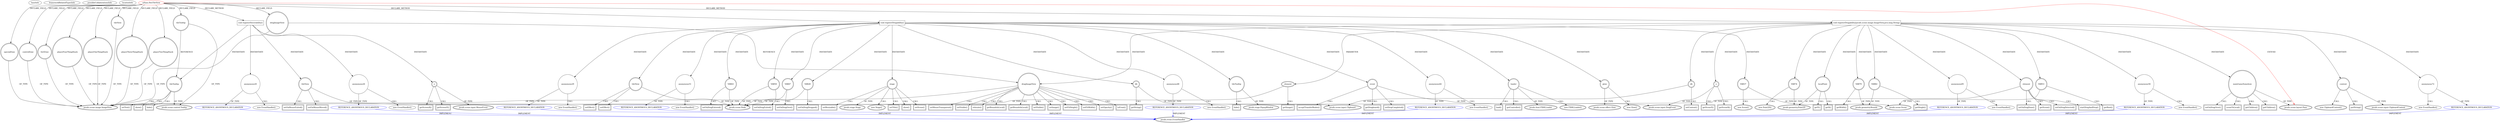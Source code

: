 digraph {
baseInfo[graphId=3900,category="extension_graph",isAnonymous=false,possibleRelation=true]
frameworkRelatedTypesInfo[0="javafx.scene.layout.Pane"]
possibleCollaborationsInfo[0="3900~CLIENT_METHOD_DECLARATION-INSTANTIATION-~javafx.scene.layout.Pane ~javafx.event.EventHandler ~false~true"]
locationInfo[projectName="prashker-KingsSGF",filePath="/prashker-KingsSGF/KingsSGF-master/src/uiSam/HexTileView.java",contextSignature="HexTileView",graphId="3900"]
0[label="uiSam.HexTileView",vertexType="ROOT_CLIENT_CLASS_DECLARATION",isFrameworkType=false,color=red]
1[label="javafx.scene.layout.Pane",vertexType="FRAMEWORK_CLASS_TYPE",isFrameworkType=true,peripheries=2]
2[label="controlZone",vertexType="FIELD_DECLARATION",isFrameworkType=true,peripheries=2,shape=circle]
3[label="javafx.scene.image.ImageView",vertexType="FRAMEWORK_CLASS_TYPE",isFrameworkType=true,peripheries=2]
4[label="dragImageView",vertexType="FIELD_DECLARATION",isFrameworkType=true,peripheries=2,shape=circle]
6[label="fortZone",vertexType="FIELD_DECLARATION",isFrameworkType=true,peripheries=2,shape=circle]
8[label="playerFourThingStack",vertexType="FIELD_DECLARATION",isFrameworkType=true,peripheries=2,shape=circle]
10[label="playerOneThingStack",vertexType="FIELD_DECLARATION",isFrameworkType=true,peripheries=2,shape=circle]
12[label="playerThreeThingStack",vertexType="FIELD_DECLARATION",isFrameworkType=true,peripheries=2,shape=circle]
14[label="playerTwoThingStack",vertexType="FIELD_DECLARATION",isFrameworkType=true,peripheries=2,shape=circle]
16[label="specialZone",vertexType="FIELD_DECLARATION",isFrameworkType=true,peripheries=2,shape=circle]
18[label="tileTooltip",vertexType="FIELD_DECLARATION",isFrameworkType=true,peripheries=2,shape=circle]
19[label="javafx.scene.control.Tooltip",vertexType="FRAMEWORK_CLASS_TYPE",isFrameworkType=true,peripheries=2]
20[label="tileView",vertexType="FIELD_DECLARATION",isFrameworkType=true,peripheries=2,shape=circle]
78[label="void registerHoverability()",vertexType="CLIENT_METHOD_DECLARATION",isFrameworkType=false,shape=box]
79[label="tileView",vertexType="VARIABLE_EXPRESION",isFrameworkType=true,peripheries=2,shape=circle]
81[label="javafx.scene.Node",vertexType="FRAMEWORK_CLASS_TYPE",isFrameworkType=true,peripheries=2]
80[label="setOnMouseMoved()",vertexType="INSIDE_CALL",isFrameworkType=true,peripheries=2,shape=box]
83[label="anonymous20",vertexType="VARIABLE_EXPRESION",isFrameworkType=false,shape=circle]
84[label="REFERENCE_ANONYMOUS_DECLARATION",vertexType="REFERENCE_ANONYMOUS_DECLARATION",isFrameworkType=false,color=blue]
85[label="javafx.event.EventHandler",vertexType="FRAMEWORK_INTERFACE_TYPE",isFrameworkType=true,peripheries=2]
82[label="new EventHandler()",vertexType="CONSTRUCTOR_CALL",isFrameworkType=false]
86[label="tileTooltip",vertexType="VARIABLE_EXPRESION",isFrameworkType=true,peripheries=2,shape=circle]
87[label="setText()",vertexType="INSIDE_CALL",isFrameworkType=true,peripheries=2,shape=box]
90[label="show()",vertexType="INSIDE_CALL",isFrameworkType=true,peripheries=2,shape=box]
91[label="e",vertexType="VARIABLE_EXPRESION",isFrameworkType=true,peripheries=2,shape=circle]
93[label="javafx.scene.input.MouseEvent",vertexType="FRAMEWORK_CLASS_TYPE",isFrameworkType=true,peripheries=2]
92[label="getScreenX()",vertexType="INSIDE_CALL",isFrameworkType=true,peripheries=2,shape=box]
95[label="getScreenY()",vertexType="INSIDE_CALL",isFrameworkType=true,peripheries=2,shape=box]
97[label="setOnMouseExited()",vertexType="INSIDE_CALL",isFrameworkType=true,peripheries=2,shape=box]
99[label="anonymous26",vertexType="VARIABLE_EXPRESION",isFrameworkType=false,shape=circle]
100[label="REFERENCE_ANONYMOUS_DECLARATION",vertexType="REFERENCE_ANONYMOUS_DECLARATION",isFrameworkType=false,color=blue]
98[label="new EventHandler()",vertexType="CONSTRUCTOR_CALL",isFrameworkType=false]
103[label="hide()",vertexType="INSIDE_CALL",isFrameworkType=true,peripheries=2,shape=box]
104[label="void registerDragability()",vertexType="CLIENT_METHOD_DECLARATION",isFrameworkType=false,shape=box]
105[label="VAR28",vertexType="VARIABLE_EXPRESION",isFrameworkType=true,peripheries=2,shape=circle]
106[label="setOnDragDropped()",vertexType="INSIDE_CALL",isFrameworkType=true,peripheries=2,shape=box]
109[label="anonymous29",vertexType="VARIABLE_EXPRESION",isFrameworkType=false,shape=circle]
110[label="REFERENCE_ANONYMOUS_DECLARATION",vertexType="REFERENCE_ANONYMOUS_DECLARATION",isFrameworkType=false,color=blue]
108[label="new EventHandler()",vertexType="CONSTRUCTOR_CALL",isFrameworkType=false]
112[label="event",vertexType="VARIABLE_EXPRESION",isFrameworkType=true,peripheries=2,shape=circle]
114[label="javafx.scene.input.DragEvent",vertexType="FRAMEWORK_CLASS_TYPE",isFrameworkType=true,peripheries=2]
113[label="getDragboard()",vertexType="INSIDE_CALL",isFrameworkType=true,peripheries=2,shape=box]
115[label="db",vertexType="VARIABLE_EXPRESION",isFrameworkType=true,peripheries=2,shape=circle]
117[label="javafx.scene.input.Clipboard",vertexType="FRAMEWORK_CLASS_TYPE",isFrameworkType=true,peripheries=2]
116[label="getString()",vertexType="INSIDE_CALL",isFrameworkType=true,peripheries=2,shape=box]
119[label="loader",vertexType="VARIABLE_EXPRESION",isFrameworkType=true,peripheries=2,shape=circle]
120[label="javafx.fxml.FXMLLoader",vertexType="FRAMEWORK_CLASS_TYPE",isFrameworkType=true,peripheries=2]
118[label="new FXMLLoader()",vertexType="CONSTRUCTOR_CALL",isFrameworkType=true,peripheries=2]
122[label="load()",vertexType="INSIDE_CALL",isFrameworkType=true,peripheries=2,shape=box]
124[label="stage",vertexType="VARIABLE_EXPRESION",isFrameworkType=true,peripheries=2,shape=circle]
125[label="javafx.stage.Stage",vertexType="FRAMEWORK_CLASS_TYPE",isFrameworkType=true,peripheries=2]
123[label="new Stage()",vertexType="CONSTRUCTOR_CALL",isFrameworkType=true,peripheries=2]
127[label="setTitle()",vertexType="INSIDE_CALL",isFrameworkType=true,peripheries=2,shape=box]
129[label="setScene()",vertexType="INSIDE_CALL",isFrameworkType=true,peripheries=2,shape=box]
131[label="VAR37",vertexType="VARIABLE_EXPRESION",isFrameworkType=true,peripheries=2,shape=circle]
132[label="javafx.scene.Scene",vertexType="FRAMEWORK_CLASS_TYPE",isFrameworkType=true,peripheries=2]
130[label="new Scene()",vertexType="CONSTRUCTOR_CALL",isFrameworkType=true,peripheries=2]
134[label="setResizable()",vertexType="INSIDE_CALL",isFrameworkType=true,peripheries=2,shape=box]
136[label="getController()",vertexType="INSIDE_CALL",isFrameworkType=true,peripheries=2,shape=box]
138[label="show()",vertexType="INSIDE_CALL",isFrameworkType=true,peripheries=2,shape=box]
140[label="setDropCompleted()",vertexType="INSIDE_CALL",isFrameworkType=true,peripheries=2,shape=box]
141[label="tileTooltip",vertexType="VARIABLE_EXPRESION",isFrameworkType=true,peripheries=2,shape=circle]
143[label="javafx.stage.PopupWindow",vertexType="FRAMEWORK_CLASS_TYPE",isFrameworkType=true,peripheries=2]
142[label="hide()",vertexType="INSIDE_CALL",isFrameworkType=true,peripheries=2,shape=box]
144[label="VAR43",vertexType="VARIABLE_EXPRESION",isFrameworkType=true,peripheries=2,shape=circle]
145[label="setOnDragEntered()",vertexType="INSIDE_CALL",isFrameworkType=true,peripheries=2,shape=box]
148[label="anonymous44",vertexType="VARIABLE_EXPRESION",isFrameworkType=false,shape=circle]
149[label="REFERENCE_ANONYMOUS_DECLARATION",vertexType="REFERENCE_ANONYMOUS_DECLARATION",isFrameworkType=false,color=blue]
147[label="new EventHandler()",vertexType="CONSTRUCTOR_CALL",isFrameworkType=false]
152[label="glow",vertexType="VARIABLE_EXPRESION",isFrameworkType=true,peripheries=2,shape=circle]
153[label="javafx.scene.effect.Glow",vertexType="FRAMEWORK_CLASS_TYPE",isFrameworkType=true,peripheries=2]
151[label="new Glow()",vertexType="CONSTRUCTOR_CALL",isFrameworkType=true,peripheries=2]
154[label="tileView",vertexType="VARIABLE_EXPRESION",isFrameworkType=true,peripheries=2,shape=circle]
155[label="setEffect()",vertexType="INSIDE_CALL",isFrameworkType=true,peripheries=2,shape=box]
157[label="VAR47",vertexType="VARIABLE_EXPRESION",isFrameworkType=true,peripheries=2,shape=circle]
158[label="setOnDragOver()",vertexType="INSIDE_CALL",isFrameworkType=true,peripheries=2,shape=box]
161[label="anonymous48",vertexType="VARIABLE_EXPRESION",isFrameworkType=false,shape=circle]
162[label="REFERENCE_ANONYMOUS_DECLARATION",vertexType="REFERENCE_ANONYMOUS_DECLARATION",isFrameworkType=false,color=blue]
160[label="new EventHandler()",vertexType="CONSTRUCTOR_CALL",isFrameworkType=false]
165[label="acceptTransferModes()",vertexType="INSIDE_CALL",isFrameworkType=true,peripheries=2,shape=box]
166[label="VAR50",vertexType="VARIABLE_EXPRESION",isFrameworkType=true,peripheries=2,shape=circle]
167[label="setOnDragExited()",vertexType="INSIDE_CALL",isFrameworkType=true,peripheries=2,shape=box]
170[label="anonymous51",vertexType="VARIABLE_EXPRESION",isFrameworkType=false,shape=circle]
171[label="REFERENCE_ANONYMOUS_DECLARATION",vertexType="REFERENCE_ANONYMOUS_DECLARATION",isFrameworkType=false,color=blue]
169[label="new EventHandler()",vertexType="CONSTRUCTOR_CALL",isFrameworkType=false]
174[label="setEffect()",vertexType="INSIDE_CALL",isFrameworkType=true,peripheries=2,shape=box]
175[label="void registerDragability(javafx.scene.image.ImageView,java.lang.String)",vertexType="CLIENT_METHOD_DECLARATION",isFrameworkType=false,shape=box]
176[label="element",vertexType="PARAMETER_DECLARATION",isFrameworkType=true,peripheries=2]
178[label="VAR53",vertexType="VARIABLE_EXPRESION",isFrameworkType=true,peripheries=2,shape=circle]
179[label="getRoot()",vertexType="INSIDE_CALL",isFrameworkType=true,peripheries=2,shape=box]
181[label="element",vertexType="VARIABLE_EXPRESION",isFrameworkType=true,peripheries=2,shape=circle]
182[label="getScene()",vertexType="INSIDE_CALL",isFrameworkType=true,peripheries=2,shape=box]
185[label="setOnDragDetected()",vertexType="INSIDE_CALL",isFrameworkType=true,peripheries=2,shape=box]
187[label="anonymous56",vertexType="VARIABLE_EXPRESION",isFrameworkType=false,shape=circle]
188[label="REFERENCE_ANONYMOUS_DECLARATION",vertexType="REFERENCE_ANONYMOUS_DECLARATION",isFrameworkType=false,color=blue]
186[label="new EventHandler()",vertexType="CONSTRUCTOR_CALL",isFrameworkType=false]
190[label="dragImageView",vertexType="VARIABLE_EXPRESION",isFrameworkType=true,peripheries=2,shape=circle]
191[label="setImage()",vertexType="INSIDE_CALL",isFrameworkType=true,peripheries=2,shape=box]
194[label="getImage()",vertexType="INSIDE_CALL",isFrameworkType=true,peripheries=2,shape=box]
196[label="setFitHeight()",vertexType="INSIDE_CALL",isFrameworkType=true,peripheries=2,shape=box]
198[label="setFitWidth()",vertexType="INSIDE_CALL",isFrameworkType=true,peripheries=2,shape=box]
199[label="mainGameSomehow",vertexType="VARIABLE_EXPRESION",isFrameworkType=true,peripheries=2,shape=circle]
200[label="getChildren()",vertexType="INSIDE_CALL",isFrameworkType=true,peripheries=2,shape=box]
203[label="getChildren()",vertexType="INSIDE_CALL",isFrameworkType=true,peripheries=2,shape=box]
205[label="setOpacity()",vertexType="INSIDE_CALL",isFrameworkType=true,peripheries=2,shape=box]
207[label="toFront()",vertexType="INSIDE_CALL",isFrameworkType=true,peripheries=2,shape=box]
209[label="setMouseTransparent()",vertexType="INSIDE_CALL",isFrameworkType=true,peripheries=2,shape=box]
211[label="setVisible()",vertexType="INSIDE_CALL",isFrameworkType=true,peripheries=2,shape=box]
213[label="startDragAndDrop()",vertexType="INSIDE_CALL",isFrameworkType=true,peripheries=2,shape=box]
215[label="content",vertexType="VARIABLE_EXPRESION",isFrameworkType=true,peripheries=2,shape=circle]
216[label="javafx.scene.input.ClipboardContent",vertexType="FRAMEWORK_CLASS_TYPE",isFrameworkType=true,peripheries=2]
214[label="new ClipboardContent()",vertexType="CONSTRUCTOR_CALL",isFrameworkType=true,peripheries=2]
218[label="putString()",vertexType="INSIDE_CALL",isFrameworkType=true,peripheries=2,shape=box]
219[label="db",vertexType="VARIABLE_EXPRESION",isFrameworkType=true,peripheries=2,shape=circle]
220[label="setContent()",vertexType="INSIDE_CALL",isFrameworkType=true,peripheries=2,shape=box]
223[label="setOnDragOver()",vertexType="INSIDE_CALL",isFrameworkType=true,peripheries=2,shape=box]
225[label="anonymous72",vertexType="VARIABLE_EXPRESION",isFrameworkType=false,shape=circle]
226[label="REFERENCE_ANONYMOUS_DECLARATION",vertexType="REFERENCE_ANONYMOUS_DECLARATION",isFrameworkType=false,color=blue]
224[label="new EventHandler()",vertexType="CONSTRUCTOR_CALL",isFrameworkType=false]
229[label="sceneToLocal()",vertexType="INSIDE_CALL",isFrameworkType=true,peripheries=2,shape=box]
231[label="VAR74",vertexType="VARIABLE_EXPRESION",isFrameworkType=true,peripheries=2,shape=circle]
232[label="javafx.geometry.Point2D",vertexType="FRAMEWORK_CLASS_TYPE",isFrameworkType=true,peripheries=2]
230[label="new Point2D()",vertexType="CONSTRUCTOR_CALL",isFrameworkType=true,peripheries=2]
233[label="e",vertexType="VARIABLE_EXPRESION",isFrameworkType=true,peripheries=2,shape=circle]
234[label="getSceneX()",vertexType="INSIDE_CALL",isFrameworkType=true,peripheries=2,shape=box]
237[label="getSceneY()",vertexType="INSIDE_CALL",isFrameworkType=true,peripheries=2,shape=box]
239[label="relocate()",vertexType="INSIDE_CALL",isFrameworkType=true,peripheries=2,shape=box]
240[label="localPoint",vertexType="VARIABLE_EXPRESION",isFrameworkType=true,peripheries=2,shape=circle]
241[label="getX()",vertexType="INSIDE_CALL",isFrameworkType=true,peripheries=2,shape=box]
243[label="VAR79",vertexType="VARIABLE_EXPRESION",isFrameworkType=true,peripheries=2,shape=circle]
245[label="javafx.geometry.Bounds",vertexType="FRAMEWORK_CLASS_TYPE",isFrameworkType=true,peripheries=2]
244[label="getWidth()",vertexType="INSIDE_CALL",isFrameworkType=true,peripheries=2,shape=box]
247[label="getBoundsInLocal()",vertexType="INSIDE_CALL",isFrameworkType=true,peripheries=2,shape=box]
249[label="getY()",vertexType="INSIDE_CALL",isFrameworkType=true,peripheries=2,shape=box]
250[label="VAR82",vertexType="VARIABLE_EXPRESION",isFrameworkType=true,peripheries=2,shape=circle]
251[label="getHeight()",vertexType="INSIDE_CALL",isFrameworkType=true,peripheries=2,shape=box]
254[label="getBoundsInLocal()",vertexType="INSIDE_CALL",isFrameworkType=true,peripheries=2,shape=box]
256[label="setOnDragDone()",vertexType="INSIDE_CALL",isFrameworkType=true,peripheries=2,shape=box]
258[label="anonymous85",vertexType="VARIABLE_EXPRESION",isFrameworkType=false,shape=circle]
259[label="REFERENCE_ANONYMOUS_DECLARATION",vertexType="REFERENCE_ANONYMOUS_DECLARATION",isFrameworkType=false,color=blue]
257[label="new EventHandler()",vertexType="CONSTRUCTOR_CALL",isFrameworkType=false]
262[label="setVisible()",vertexType="INSIDE_CALL",isFrameworkType=true,peripheries=2,shape=box]
0->1[label="EXTEND",color=red]
0->2[label="DECLARE_FIELD"]
2->3[label="OF_TYPE"]
0->4[label="DECLARE_FIELD"]
4->3[label="OF_TYPE"]
0->6[label="DECLARE_FIELD"]
6->3[label="OF_TYPE"]
0->8[label="DECLARE_FIELD"]
8->3[label="OF_TYPE"]
0->10[label="DECLARE_FIELD"]
10->3[label="OF_TYPE"]
0->12[label="DECLARE_FIELD"]
12->3[label="OF_TYPE"]
0->14[label="DECLARE_FIELD"]
14->3[label="OF_TYPE"]
0->16[label="DECLARE_FIELD"]
16->3[label="OF_TYPE"]
0->18[label="DECLARE_FIELD"]
18->19[label="OF_TYPE"]
0->20[label="DECLARE_FIELD"]
20->3[label="OF_TYPE"]
0->78[label="DECLARE_METHOD"]
78->79[label="INSTANTIATE"]
79->81[label="OF_TYPE"]
79->80[label="CALL"]
78->83[label="INSTANTIATE"]
84->85[label="IMPLEMENT",color=blue]
83->84[label="OF_TYPE"]
83->82[label="CALL"]
78->86[label="INSTANTIATE"]
18->86[label="REFERENCE"]
86->19[label="OF_TYPE"]
86->87[label="CALL"]
86->90[label="CALL"]
78->91[label="INSTANTIATE"]
91->93[label="OF_TYPE"]
91->92[label="CALL"]
91->95[label="CALL"]
79->97[label="CALL"]
78->99[label="INSTANTIATE"]
100->85[label="IMPLEMENT",color=blue]
99->100[label="OF_TYPE"]
99->98[label="CALL"]
86->103[label="CALL"]
0->104[label="DECLARE_METHOD"]
104->105[label="INSTANTIATE"]
105->81[label="OF_TYPE"]
105->106[label="CALL"]
104->109[label="INSTANTIATE"]
110->85[label="IMPLEMENT",color=blue]
109->110[label="OF_TYPE"]
109->108[label="CALL"]
104->112[label="INSTANTIATE"]
112->114[label="OF_TYPE"]
112->113[label="CALL"]
104->115[label="INSTANTIATE"]
115->117[label="OF_TYPE"]
115->116[label="CALL"]
104->119[label="INSTANTIATE"]
119->120[label="OF_TYPE"]
119->118[label="CALL"]
119->122[label="CALL"]
104->124[label="INSTANTIATE"]
124->125[label="OF_TYPE"]
124->123[label="CALL"]
124->127[label="CALL"]
124->129[label="CALL"]
104->131[label="INSTANTIATE"]
131->132[label="OF_TYPE"]
131->130[label="CALL"]
124->134[label="CALL"]
119->136[label="CALL"]
124->138[label="CALL"]
112->140[label="CALL"]
104->141[label="INSTANTIATE"]
141->143[label="OF_TYPE"]
141->142[label="CALL"]
104->144[label="INSTANTIATE"]
144->81[label="OF_TYPE"]
144->145[label="CALL"]
104->148[label="INSTANTIATE"]
149->85[label="IMPLEMENT",color=blue]
148->149[label="OF_TYPE"]
148->147[label="CALL"]
104->152[label="INSTANTIATE"]
152->153[label="OF_TYPE"]
152->151[label="CALL"]
104->154[label="INSTANTIATE"]
154->81[label="OF_TYPE"]
154->155[label="CALL"]
104->157[label="INSTANTIATE"]
157->81[label="OF_TYPE"]
157->158[label="CALL"]
104->161[label="INSTANTIATE"]
162->85[label="IMPLEMENT",color=blue]
161->162[label="OF_TYPE"]
161->160[label="CALL"]
112->165[label="CALL"]
104->166[label="INSTANTIATE"]
166->81[label="OF_TYPE"]
166->167[label="CALL"]
104->170[label="INSTANTIATE"]
171->85[label="IMPLEMENT",color=blue]
170->171[label="OF_TYPE"]
170->169[label="CALL"]
154->174[label="CALL"]
0->175[label="DECLARE_METHOD"]
176->3[label="OF_TYPE"]
175->176[label="PARAMETER"]
175->178[label="INSTANTIATE"]
178->132[label="OF_TYPE"]
178->179[label="CALL"]
175->181[label="INSTANTIATE"]
181->81[label="OF_TYPE"]
181->182[label="CALL"]
181->185[label="CALL"]
175->187[label="INSTANTIATE"]
188->85[label="IMPLEMENT",color=blue]
187->188[label="OF_TYPE"]
187->186[label="CALL"]
175->190[label="INSTANTIATE"]
4->190[label="REFERENCE"]
190->3[label="OF_TYPE"]
190->191[label="CALL"]
176->194[label="CALL"]
190->196[label="CALL"]
190->198[label="CALL"]
175->199[label="INSTANTIATE"]
199->1[label="OF_TYPE"]
199->200[label="CALL"]
199->203[label="CALL"]
190->205[label="CALL"]
190->207[label="CALL"]
190->209[label="CALL"]
190->211[label="CALL"]
181->213[label="CALL"]
175->215[label="INSTANTIATE"]
215->216[label="OF_TYPE"]
215->214[label="CALL"]
215->218[label="CALL"]
175->219[label="INSTANTIATE"]
219->117[label="OF_TYPE"]
219->220[label="CALL"]
199->223[label="CALL"]
175->225[label="INSTANTIATE"]
226->85[label="IMPLEMENT",color=blue]
225->226[label="OF_TYPE"]
225->224[label="CALL"]
199->229[label="CALL"]
175->231[label="INSTANTIATE"]
231->232[label="OF_TYPE"]
231->230[label="CALL"]
175->233[label="INSTANTIATE"]
233->114[label="OF_TYPE"]
233->234[label="CALL"]
233->237[label="CALL"]
190->239[label="CALL"]
175->240[label="INSTANTIATE"]
240->232[label="OF_TYPE"]
240->241[label="CALL"]
175->243[label="INSTANTIATE"]
243->245[label="OF_TYPE"]
243->244[label="CALL"]
190->247[label="CALL"]
240->249[label="CALL"]
175->250[label="INSTANTIATE"]
250->245[label="OF_TYPE"]
250->251[label="CALL"]
190->254[label="CALL"]
181->256[label="CALL"]
175->258[label="INSTANTIATE"]
259->85[label="IMPLEMENT",color=blue]
258->259[label="OF_TYPE"]
258->257[label="CALL"]
190->262[label="CALL"]
}
